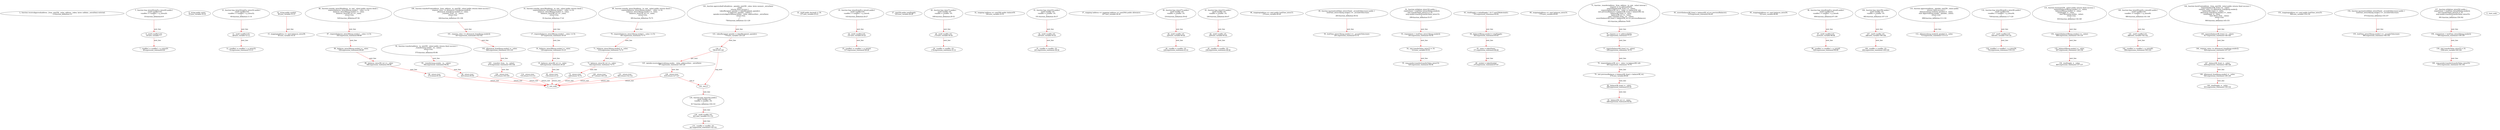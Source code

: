 digraph  {
13 [label="2_ function receiveApproval(address _from, uint256 _value, address _token, bytes calldata _extraData) external;\n13-function_definition-3-3", method="receiveApproval(address _from,uint256 _value,address _token,bytes calldata _extraData)", type_label=function_definition];
35 [label="5_ function bug_intou20(uint8 p_intou20) public{\n    uint8 vundflw1=0;\n    vundflw1 = vundflw1 + p_intou20;    \n}\n35-function_definition-6-9", method="bug_intou20(uint8 p_intou20)", type_label=function_definition];
43 [label="6_ uint8 vundflw1=0;\n43-new_variable-7-7", method="bug_intou20(uint8 p_intou20)", type_label=new_variable];
49 [label="7_ vundflw1 = vundflw1 + p_intou20;\n49-expression_statement-8-8", method="bug_intou20(uint8 p_intou20)", type_label=expression_statement];
55 [label="9_ string public name;\n55-new_variable-10-10", method="", type_label=new_variable];
60 [label="10_ function bug_intou32(uint8 p_intou32) public{\n    uint8 vundflw1=0;\n    vundflw1 = vundflw1 + p_intou32;    \n}\n60-function_definition-11-14", method="bug_intou32(uint8 p_intou32)", type_label=function_definition];
68 [label="11_ uint8 vundflw1=0;\n68-new_variable-12-12", method="bug_intou32(uint8 p_intou32)", type_label=new_variable];
74 [label="12_ vundflw1 = vundflw1 + p_intou32;\n74-expression_statement-13-13", method="bug_intou32(uint8 p_intou32)", type_label=expression_statement];
80 [label="14_ string public symbol;\n80-new_variable-15-15", method="", type_label=new_variable];
85 [label="15_ mapping(address => uint) balances_intou38;\n85-new_variable-16-16", method="", type_label=new_variable];
91 [label="16_ function transfer_intou38(address _to, uint _value) public returns (bool) {\n    require(balances_intou38[msg.sender] - _value >= 0);   \n    balances_intou38[msg.sender] -= _value;   \n    balances_intou38[_to] += _value;   \n    return true;\n  }\n91-function_definition-17-22", method="transfer_intou38(address _to,uint _value)", type_label=function_definition];
107 [label="17_ require(balances_intou38[msg.sender] - _value >= 0);\n107-expression_statement-18-18", method="transfer_intou38(address _to,uint _value)", type_label=expression_statement];
120 [label="18_ balances_intou38[msg.sender] -= _value;\n120-expression_statement-19-19", method="transfer_intou38(address _to,uint _value)", type_label=expression_statement];
128 [label="19_ balances_intou38[_to] += _value;\n128-expression_statement-20-20", method="transfer_intou38(address _to,uint _value)", type_label=expression_statement];
134 [label="20_ return true;\n134-return-21-21", method="transfer_intou38(address _to,uint _value)", type_label=return];
137 [label="22_ uint8 public decimals = 18;\n137-new_variable-23-23", method="", type_label=new_variable];
143 [label="23_ function bug_intou4(uint8 p_intou4) public{\n    uint8 vundflw1=0;\n    vundflw1 = vundflw1 + p_intou4;    \n}\n143-function_definition-24-27", method="bug_intou4(uint8 p_intou4)", type_label=function_definition];
151 [label="24_ uint8 vundflw1=0;\n151-new_variable-25-25", method="bug_intou4(uint8 p_intou4)", type_label=new_variable];
157 [label="25_ vundflw1 = vundflw1 + p_intou4;\n157-expression_statement-26-26", method="bug_intou4(uint8 p_intou4)", type_label=expression_statement];
163 [label="27_ uint256 public totalSupply;\n163-new_variable-28-28", method="", type_label=new_variable];
168 [label="28_ function bug_intou7() public{\n    uint8 vundflw =0;\n    vundflw = vundflw -10;    \n}\n168-function_definition-29-32", method="bug_intou7()", type_label=function_definition];
172 [label="29_ uint8 vundflw =0;\n172-new_variable-30-30", method="bug_intou7()", type_label=new_variable];
178 [label="30_ vundflw = vundflw -10;\n178-expression_statement-31-31", method="bug_intou7()", type_label=expression_statement];
184 [label="32_ mapping (address => uint256) public balanceOf;\n184-new_variable-33-33", method="", type_label=new_variable];
191 [label="33_ function bug_intou23() public{\n    uint8 vundflw =0;\n    vundflw = vundflw -10;    \n}\n191-function_definition-34-37", method="bug_intou23()", type_label=function_definition];
195 [label="34_ uint8 vundflw =0;\n195-new_variable-35-35", method="bug_intou23()", type_label=new_variable];
201 [label="35_ vundflw = vundflw -10;\n201-expression_statement-36-36", method="bug_intou23()", type_label=expression_statement];
207 [label="37_ mapping (address => mapping (address => uint256)) public allowance;\n207-new_variable-38-38", method="", type_label=new_variable];
216 [label="38_ function bug_intou27() public{\n    uint8 vundflw =0;\n    vundflw = vundflw -10;    \n}\n216-function_definition-39-42", method="bug_intou27()", type_label=function_definition];
220 [label="39_ uint8 vundflw =0;\n220-new_variable-40-40", method="bug_intou27()", type_label=new_variable];
226 [label="40_ vundflw = vundflw -10;\n226-expression_statement-41-41", method="bug_intou27()", type_label=expression_statement];
246 [label="43_ function bug_intou31() public{\n    uint8 vundflw =0;\n    vundflw = vundflw -10;    \n}\n246-function_definition-44-47", method="bug_intou31()", type_label=function_definition];
250 [label="44_ uint8 vundflw =0;\n250-new_variable-45-45", method="bug_intou31()", type_label=new_variable];
256 [label="45_ vundflw = vundflw -10;\n256-expression_statement-46-46", method="bug_intou31()", type_label=expression_statement];
276 [label="48_ mapping(address => uint) public lockTime_intou13;\n276-new_variable-49-49", method="", type_label=new_variable];
283 [label="49_ function increaseLockTime_intou13(uint _secondsToIncrease) public {\n        lockTime_intou13[msg.sender] += _secondsToIncrease;   \n    }\n283-function_definition-50-52", method="increaseLockTime_intou13(uint _secondsToIncrease)", type_label=function_definition];
291 [label="50_ lockTime_intou13[msg.sender] += _secondsToIncrease;\n291-expression_statement-51-51", method="increaseLockTime_intou13(uint _secondsToIncrease)", type_label=expression_statement];
299 [label="52_ function withdraw_intou13() public {\n        require(now > lockTime_intou13[msg.sender]);    \n        uint transferValue_intou13 = 10;           \n        msg.sender.transfer(transferValue_intou13);\n    }\n299-function_definition-53-57", method="withdraw_intou13()", type_label=function_definition];
303 [label="53_ require(now > lockTime_intou13[msg.sender]);\n303-expression_statement-54-54", method="withdraw_intou13()", type_label=expression_statement];
314 [label="54_ uint transferValue_intou13 = 10;\n314-new_variable-55-55", method="withdraw_intou13()", type_label=new_variable];
320 [label="55_ msg.sender.transfer(transferValue_intou13);\n320-expression_statement-56-56", method="withdraw_intou13()", type_label=expression_statement];
353 [label="63_ totalSupply = initialSupply * 10 ** uint256(decimals);\n353-expression_statement-64-64", method="", type_label=expression_statement];
363 [label="64_ balanceOf[msg.sender] = totalSupply;\n363-expression_statement-65-65", method="", type_label=expression_statement];
371 [label="65_ name = tokenName;\n371-expression_statement-66-66", method="", type_label=expression_statement];
375 [label="66_ symbol = tokenSymbol;\n375-expression_statement-67-67", method="", type_label=expression_statement];
379 [label="68_ mapping(address => uint) balances_intou14;\n379-new_variable-69-69", method="", type_label=new_variable];
385 [label="69_ function transfer_intou14(address _to, uint _value) public returns (bool) {\n    require(balances_intou14[msg.sender] - _value >= 0);   \n    balances_intou14[msg.sender] -= _value;   \n    balances_intou14[_to] += _value;   \n    return true;\n  }\n385-function_definition-70-75", method="transfer_intou14(address _to,uint _value)", type_label=function_definition];
401 [label="70_ require(balances_intou14[msg.sender] - _value >= 0);\n401-expression_statement-71-71", method="transfer_intou14(address _to,uint _value)", type_label=expression_statement];
414 [label="71_ balances_intou14[msg.sender] -= _value;\n414-expression_statement-72-72", method="transfer_intou14(address _to,uint _value)", type_label=expression_statement];
422 [label="72_ balances_intou14[_to] += _value;\n422-expression_statement-73-73", method="transfer_intou14(address _to,uint _value)", type_label=expression_statement];
428 [label="73_ return true;\n428-return-74-74", method="transfer_intou14(address _to,uint _value)", type_label=return];
431 [label="75_ function _transfer(address _from, address _to, uint _value) internal {\n        require(_to != address(0x0));\n        require(balanceOf[_from] >= _value);\n        require(balanceOf[_to] + _value >= balanceOf[_to]);\n        uint previousBalances = balanceOf[_from] + balanceOf[_to];\n        balanceOf[_from] -= _value;\n        balanceOf[_to] += _value;\n        emit Transfer(_from, _to, _value);\n        assert(balanceOf[_from] + balanceOf[_to] == previousBalances);\n    }\n431-function_definition-76-85", method="_transfer(address _from,address _to,uint _value)", type_label=function_definition];
447 [label="76_ require(_to != address(0x0));\n447-expression_statement-77-77", method="_transfer(address _from,address _to,uint _value)", type_label=expression_statement];
456 [label="77_ require(balanceOf[_from] >= _value);\n456-expression_statement-78-78", method="_transfer(address _from,address _to,uint _value)", type_label=expression_statement];
465 [label="78_ require(balanceOf[_to] + _value >= balanceOf[_to]);\n465-expression_statement-79-79", method="_transfer(address _from,address _to,uint _value)", type_label=expression_statement];
478 [label="79_ uint previousBalances = balanceOf[_from] + balanceOf[_to];\n478-new_variable-80-80", method="_transfer(address _from,address _to,uint _value)", type_label=new_variable];
490 [label="80_ balanceOf[_from] -= _value;\n490-expression_statement-81-81", method="_transfer(address _from,address _to,uint _value)", type_label=expression_statement];
496 [label="81_ balanceOf[_to] += _value;\n496-expression_statement-82-82", method="_transfer(address _from,address _to,uint _value)", type_label=expression_statement];
510 [label="83_ assert(balanceOf[_from] + balanceOf[_to] == previousBalances);\n510-expression_statement-84-84", method="_transfer(address _from,address _to,uint _value)", type_label=expression_statement];
523 [label="85_ mapping(address => uint) balances_intou30;\n523-new_variable-86-86", method="", type_label=new_variable];
529 [label="86_ function transfer_intou30(address _to, uint _value) public returns (bool) {\n    require(balances_intou30[msg.sender] - _value >= 0);   \n    balances_intou30[msg.sender] -= _value;   \n    balances_intou30[_to] += _value;   \n    return true;\n  }\n529-function_definition-87-92", method="transfer_intou30(address _to,uint _value)", type_label=function_definition];
545 [label="87_ require(balances_intou30[msg.sender] - _value >= 0);\n545-expression_statement-88-88", method="transfer_intou30(address _to,uint _value)", type_label=expression_statement];
558 [label="88_ balances_intou30[msg.sender] -= _value;\n558-expression_statement-89-89", method="transfer_intou30(address _to,uint _value)", type_label=expression_statement];
566 [label="89_ balances_intou30[_to] += _value;\n566-expression_statement-90-90", method="transfer_intou30(address _to,uint _value)", type_label=expression_statement];
572 [label="90_ return true;\n572-return-91-91", method="transfer_intou30(address _to,uint _value)", type_label=return];
575 [label="92_ function transfer(address _to, uint256 _value) public returns (bool success) {\n        _transfer(msg.sender, _to, _value);\n        return true;\n    }\n575-function_definition-93-96", method="transfer(address _to,uint256 _value)", type_label=function_definition];
592 [label="93_ _transfer(msg.sender, _to, _value);\n592-expression_statement-94-94", method="transfer(address _to,uint256 _value)", type_label=expression_statement];
603 [label="94_ return true;\n603-return-95-95", method="transfer(address _to,uint256 _value)", type_label=return];
606 [label="96_ function bug_intou8(uint8 p_intou8) public{\n    uint8 vundflw1=0;\n    vundflw1 = vundflw1 + p_intou8;    \n}\n606-function_definition-97-100", method="bug_intou8(uint8 p_intou8)", type_label=function_definition];
614 [label="97_ uint8 vundflw1=0;\n614-new_variable-98-98", method="bug_intou8(uint8 p_intou8)", type_label=new_variable];
620 [label="98_ vundflw1 = vundflw1 + p_intou8;\n620-expression_statement-99-99", method="bug_intou8(uint8 p_intou8)", type_label=expression_statement];
626 [label="100_ function transferFrom(address _from, address _to, uint256 _value) public returns (bool success) {\n        require(_value <= allowance[_from][msg.sender]);      \n        allowance[_from][msg.sender] -= _value;\n        _transfer(_from, _to, _value);\n        return true;\n    }\n626-function_definition-101-106", method="transferFrom(address _from,address _to,uint256 _value)", type_label=function_definition];
647 [label="101_ require(_value <= allowance[_from][msg.sender]);\n647-expression_statement-102-102", method="transferFrom(address _from,address _to,uint256 _value)", type_label=expression_statement];
660 [label="102_ allowance[_from][msg.sender] -= _value;\n660-expression_statement-103-103", method="transferFrom(address _from,address _to,uint256 _value)", type_label=expression_statement];
670 [label="103_ _transfer(_from, _to, _value);\n670-expression_statement-104-104", method="transferFrom(address _from,address _to,uint256 _value)", type_label=expression_statement];
679 [label="104_ return true;\n679-return-105-105", method="transferFrom(address _from,address _to,uint256 _value)", type_label=return];
682 [label="106_ function bug_intou39() public{\n    uint8 vundflw =0;\n    vundflw = vundflw -10;    \n}\n682-function_definition-107-110", method="bug_intou39()", type_label=function_definition];
686 [label="107_ uint8 vundflw =0;\n686-new_variable-108-108", method="bug_intou39()", type_label=new_variable];
692 [label="108_ vundflw = vundflw -10;\n692-expression_statement-109-109", method="bug_intou39()", type_label=expression_statement];
698 [label="110_ function approve(address _spender, uint256 _value) public\n        returns (bool success) {\n        allowance[msg.sender][_spender] = _value;\n        emit Approval(msg.sender, _spender, _value);\n        return true;\n    }\n698-function_definition-111-116", method="approve(address _spender,uint256 _value)", type_label=function_definition];
715 [label="112_ allowance[msg.sender][_spender] = _value;\n715-expression_statement-113-113", method="approve(address _spender,uint256 _value)", type_label=expression_statement];
735 [label="114_ return true;\n735-return-115-115", method="approve(address _spender,uint256 _value)", type_label=return];
738 [label="116_ function bug_intou36(uint8 p_intou36) public{\n    uint8 vundflw1=0;\n    vundflw1 = vundflw1 + p_intou36;    \n}\n738-function_definition-117-120", method="bug_intou36(uint8 p_intou36)", type_label=function_definition];
746 [label="117_ uint8 vundflw1=0;\n746-new_variable-118-118", method="bug_intou36(uint8 p_intou36)", type_label=new_variable];
752 [label="118_ vundflw1 = vundflw1 + p_intou36;\n752-expression_statement-119-119", method="bug_intou36(uint8 p_intou36)", type_label=expression_statement];
758 [label="120_ function approveAndCall(address _spender, uint256 _value, bytes memory _extraData)\n        public\n        returns (bool success) {\n        tokenRecipient spender = tokenRecipient(_spender);\n        if (approve(_spender, _value)) {\n            spender.receiveApproval(msg.sender, _value, address(this), _extraData);\n            return true;\n        }\n    }\n758-function_definition-121-129", method="approveAndCall(address _spender,uint256 _value,bytes memory _extraData)", type_label=function_definition];
779 [label="123_ tokenRecipient spender = tokenRecipient(_spender);\n779-new_variable-124-124", method="approveAndCall(address _spender,uint256 _value,bytes memory _extraData)", type_label=new_variable];
789 [label="124_ if\n789-if-125-128", method="approveAndCall(address _spender,uint256 _value,bytes memory _extraData)", type_label=if];
1805 [label="124_ end_if", method="approveAndCall(address _spender,uint256 _value,bytes memory _extraData)", type_label=end_if];
797 [label="125_ spender.receiveApproval(msg.sender, _value, address(this), _extraData);\n797-expression_statement-126-126", method="approveAndCall(address _spender,uint256 _value,bytes memory _extraData)", type_label=expression_statement];
814 [label="126_ return true;\n814-return-127-127", method="approveAndCall(address _spender,uint256 _value,bytes memory _extraData)", type_label=return];
817 [label="129_ function bug_intou35() public{\n    uint8 vundflw =0;\n    vundflw = vundflw -10;    \n}\n817-function_definition-130-133", method="bug_intou35()", type_label=function_definition];
821 [label="130_ uint8 vundflw =0;\n821-new_variable-131-131", method="bug_intou35()", type_label=new_variable];
827 [label="131_ vundflw = vundflw -10;\n827-expression_statement-132-132", method="bug_intou35()", type_label=expression_statement];
833 [label="133_ function burn(uint256 _value) public returns (bool success) {\n        require(balanceOf[msg.sender] >= _value);    \n        balanceOf[msg.sender] -= _value;             \n        totalSupply -= _value;                       \n        emit Burn(msg.sender, _value);\n        return true;\n    }\n833-function_definition-134-140", method="burn(uint256 _value)", type_label=function_definition];
846 [label="134_ require(balanceOf[msg.sender] >= _value);\n846-expression_statement-135-135", method="burn(uint256 _value)", type_label=expression_statement];
857 [label="135_ balanceOf[msg.sender] -= _value;\n857-expression_statement-136-136", method="burn(uint256 _value)", type_label=expression_statement];
865 [label="136_ totalSupply -= _value;\n865-expression_statement-137-137", method="burn(uint256 _value)", type_label=expression_statement];
877 [label="138_ return true;\n877-return-139-139", method="burn(uint256 _value)", type_label=return];
880 [label="140_ function bug_intou40(uint8 p_intou40) public{\n    uint8 vundflw1=0;\n    vundflw1 = vundflw1 + p_intou40;    \n}\n880-function_definition-141-144", method="bug_intou40(uint8 p_intou40)", type_label=function_definition];
888 [label="141_ uint8 vundflw1=0;\n888-new_variable-142-142", method="bug_intou40(uint8 p_intou40)", type_label=new_variable];
894 [label="142_ vundflw1 = vundflw1 + p_intou40;\n894-expression_statement-143-143", method="bug_intou40(uint8 p_intou40)", type_label=expression_statement];
900 [label="144_ function burnFrom(address _from, uint256 _value) public returns (bool success) {\n        require(balanceOf[_from] >= _value);                 \n        require(_value <= allowance[_from][msg.sender]);     \n        balanceOf[_from] -= _value;                          \n        allowance[_from][msg.sender] -= _value;              \n        totalSupply -= _value;                               \n        emit Burn(_from, _value);\n        return true;\n    }\n900-function_definition-145-153", method="burnFrom(address _from,uint256 _value)", type_label=function_definition];
917 [label="145_ require(balanceOf[_from] >= _value);\n917-expression_statement-146-146", method="burnFrom(address _from,uint256 _value)", type_label=expression_statement];
926 [label="146_ require(_value <= allowance[_from][msg.sender]);\n926-expression_statement-147-147", method="burnFrom(address _from,uint256 _value)", type_label=expression_statement];
939 [label="147_ balanceOf[_from] -= _value;\n939-expression_statement-148-148", method="burnFrom(address _from,uint256 _value)", type_label=expression_statement];
945 [label="148_ allowance[_from][msg.sender] -= _value;\n945-expression_statement-149-149", method="burnFrom(address _from,uint256 _value)", type_label=expression_statement];
955 [label="149_ totalSupply -= _value;\n955-expression_statement-150-150", method="burnFrom(address _from,uint256 _value)", type_label=expression_statement];
965 [label="151_ return true;\n965-return-152-152", method="burnFrom(address _from,uint256 _value)", type_label=return];
968 [label="153_ mapping(address => uint) public lockTime_intou33;\n968-new_variable-154-154", method="", type_label=new_variable];
975 [label="154_ function increaseLockTime_intou33(uint _secondsToIncrease) public {\n        lockTime_intou33[msg.sender] += _secondsToIncrease;   \n    }\n975-function_definition-155-157", method="increaseLockTime_intou33(uint _secondsToIncrease)", type_label=function_definition];
983 [label="155_ lockTime_intou33[msg.sender] += _secondsToIncrease;\n983-expression_statement-156-156", method="increaseLockTime_intou33(uint _secondsToIncrease)", type_label=expression_statement];
991 [label="157_ function withdraw_intou33() public {\n        require(now > lockTime_intou33[msg.sender]);    \n        uint transferValue_intou33 = 10;           \n        msg.sender.transfer(transferValue_intou33);\n    }\n991-function_definition-158-162", method="withdraw_intou33()", type_label=function_definition];
995 [label="158_ require(now > lockTime_intou33[msg.sender]);\n995-expression_statement-159-159", method="withdraw_intou33()", type_label=expression_statement];
1006 [label="159_ uint transferValue_intou33 = 10;\n1006-new_variable-160-160", method="withdraw_intou33()", type_label=new_variable];
1012 [label="160_ msg.sender.transfer(transferValue_intou33);\n1012-expression_statement-161-161", method="withdraw_intou33()", type_label=expression_statement];
1 [label="0_ start_node", method="", type_label=start];
2 [label="0_ exit_node", method="", type_label=exit];
35 -> 43  [color=red, controlflow_type=next_line, edge_type=CFG_edge, key=0, label=next_line];
43 -> 49  [color=red, controlflow_type=next_line, edge_type=CFG_edge, key=0, label=next_line];
60 -> 68  [color=red, controlflow_type=next_line, edge_type=CFG_edge, key=0, label=next_line];
68 -> 74  [color=red, controlflow_type=next_line, edge_type=CFG_edge, key=0, label=next_line];
80 -> 85  [color=red, controlflow_type=next_line, edge_type=CFG_edge, key=0, label=next_line];
91 -> 107  [color=red, controlflow_type=next_line, edge_type=CFG_edge, key=0, label=next_line];
107 -> 120  [color=red, controlflow_type=next_line, edge_type=CFG_edge, key=0, label=next_line];
120 -> 128  [color=red, controlflow_type=next_line, edge_type=CFG_edge, key=0, label=next_line];
128 -> 134  [color=red, controlflow_type=next_line, edge_type=CFG_edge, key=0, label=next_line];
134 -> 2  [color=red, controlflow_type=return_exit, edge_type=CFG_edge, key=0, label=return_exit];
143 -> 151  [color=red, controlflow_type=next_line, edge_type=CFG_edge, key=0, label=next_line];
151 -> 157  [color=red, controlflow_type=next_line, edge_type=CFG_edge, key=0, label=next_line];
168 -> 172  [color=red, controlflow_type=next_line, edge_type=CFG_edge, key=0, label=next_line];
172 -> 178  [color=red, controlflow_type=next_line, edge_type=CFG_edge, key=0, label=next_line];
191 -> 195  [color=red, controlflow_type=next_line, edge_type=CFG_edge, key=0, label=next_line];
195 -> 201  [color=red, controlflow_type=next_line, edge_type=CFG_edge, key=0, label=next_line];
216 -> 220  [color=red, controlflow_type=next_line, edge_type=CFG_edge, key=0, label=next_line];
220 -> 226  [color=red, controlflow_type=next_line, edge_type=CFG_edge, key=0, label=next_line];
246 -> 250  [color=red, controlflow_type=next_line, edge_type=CFG_edge, key=0, label=next_line];
250 -> 256  [color=red, controlflow_type=next_line, edge_type=CFG_edge, key=0, label=next_line];
283 -> 291  [color=red, controlflow_type=next_line, edge_type=CFG_edge, key=0, label=next_line];
299 -> 303  [color=red, controlflow_type=next_line, edge_type=CFG_edge, key=0, label=next_line];
303 -> 314  [color=red, controlflow_type=next_line, edge_type=CFG_edge, key=0, label=next_line];
314 -> 320  [color=red, controlflow_type=next_line, edge_type=CFG_edge, key=0, label=next_line];
353 -> 363  [color=red, controlflow_type=next_line, edge_type=CFG_edge, key=0, label=next_line];
363 -> 371  [color=red, controlflow_type=next_line, edge_type=CFG_edge, key=0, label=next_line];
371 -> 375  [color=red, controlflow_type=next_line, edge_type=CFG_edge, key=0, label=next_line];
385 -> 401  [color=red, controlflow_type=next_line, edge_type=CFG_edge, key=0, label=next_line];
401 -> 414  [color=red, controlflow_type=next_line, edge_type=CFG_edge, key=0, label=next_line];
414 -> 422  [color=red, controlflow_type=next_line, edge_type=CFG_edge, key=0, label=next_line];
422 -> 428  [color=red, controlflow_type=next_line, edge_type=CFG_edge, key=0, label=next_line];
428 -> 2  [color=red, controlflow_type=return_exit, edge_type=CFG_edge, key=0, label=return_exit];
431 -> 447  [color=red, controlflow_type=next_line, edge_type=CFG_edge, key=0, label=next_line];
447 -> 456  [color=red, controlflow_type=next_line, edge_type=CFG_edge, key=0, label=next_line];
456 -> 465  [color=red, controlflow_type=next_line, edge_type=CFG_edge, key=0, label=next_line];
465 -> 478  [color=red, controlflow_type=next_line, edge_type=CFG_edge, key=0, label=next_line];
478 -> 490  [color=red, controlflow_type=next_line, edge_type=CFG_edge, key=0, label=next_line];
490 -> 496  [color=red, controlflow_type=next_line, edge_type=CFG_edge, key=0, label=next_line];
529 -> 545  [color=red, controlflow_type=next_line, edge_type=CFG_edge, key=0, label=next_line];
545 -> 558  [color=red, controlflow_type=next_line, edge_type=CFG_edge, key=0, label=next_line];
558 -> 566  [color=red, controlflow_type=next_line, edge_type=CFG_edge, key=0, label=next_line];
566 -> 572  [color=red, controlflow_type=next_line, edge_type=CFG_edge, key=0, label=next_line];
572 -> 2  [color=red, controlflow_type=return_exit, edge_type=CFG_edge, key=0, label=return_exit];
575 -> 592  [color=red, controlflow_type=next_line, edge_type=CFG_edge, key=0, label=next_line];
592 -> 603  [color=red, controlflow_type=next_line, edge_type=CFG_edge, key=0, label=next_line];
603 -> 2  [color=red, controlflow_type=return_exit, edge_type=CFG_edge, key=0, label=return_exit];
606 -> 614  [color=red, controlflow_type=next_line, edge_type=CFG_edge, key=0, label=next_line];
614 -> 620  [color=red, controlflow_type=next_line, edge_type=CFG_edge, key=0, label=next_line];
626 -> 647  [color=red, controlflow_type=next_line, edge_type=CFG_edge, key=0, label=next_line];
647 -> 660  [color=red, controlflow_type=next_line, edge_type=CFG_edge, key=0, label=next_line];
660 -> 670  [color=red, controlflow_type=next_line, edge_type=CFG_edge, key=0, label=next_line];
670 -> 679  [color=red, controlflow_type=next_line, edge_type=CFG_edge, key=0, label=next_line];
679 -> 2  [color=red, controlflow_type=return_exit, edge_type=CFG_edge, key=0, label=return_exit];
682 -> 686  [color=red, controlflow_type=next_line, edge_type=CFG_edge, key=0, label=next_line];
686 -> 692  [color=red, controlflow_type=next_line, edge_type=CFG_edge, key=0, label=next_line];
698 -> 715  [color=red, controlflow_type=next_line, edge_type=CFG_edge, key=0, label=next_line];
735 -> 2  [color=red, controlflow_type=return_exit, edge_type=CFG_edge, key=0, label=return_exit];
738 -> 746  [color=red, controlflow_type=next_line, edge_type=CFG_edge, key=0, label=next_line];
746 -> 752  [color=red, controlflow_type=next_line, edge_type=CFG_edge, key=0, label=next_line];
758 -> 779  [color=red, controlflow_type=next_line, edge_type=CFG_edge, key=0, label=next_line];
779 -> 789  [color=red, controlflow_type=next_line, edge_type=CFG_edge, key=0, label=next_line];
789 -> 797  [color=red, controlflow_type=pos_next, edge_type=CFG_edge, key=0, label=pos_next];
789 -> 1805  [color=red, controlflow_type=neg_next, edge_type=CFG_edge, key=0, label=neg_next];
1805 -> 817  [color=red, controlflow_type=next_line, edge_type=CFG_edge, key=0, label=next_line];
797 -> 814  [color=red, controlflow_type=next_line, edge_type=CFG_edge, key=0, label=next_line];
814 -> 1805  [color=red, controlflow_type=end_if, edge_type=CFG_edge, key=0, label=end_if];
814 -> 2  [color=red, controlflow_type=return_exit, edge_type=CFG_edge, key=0, label=return_exit];
817 -> 821  [color=red, controlflow_type=next_line, edge_type=CFG_edge, key=0, label=next_line];
821 -> 827  [color=red, controlflow_type=next_line, edge_type=CFG_edge, key=0, label=next_line];
833 -> 846  [color=red, controlflow_type=next_line, edge_type=CFG_edge, key=0, label=next_line];
846 -> 857  [color=red, controlflow_type=next_line, edge_type=CFG_edge, key=0, label=next_line];
857 -> 865  [color=red, controlflow_type=next_line, edge_type=CFG_edge, key=0, label=next_line];
877 -> 2  [color=red, controlflow_type=return_exit, edge_type=CFG_edge, key=0, label=return_exit];
880 -> 888  [color=red, controlflow_type=next_line, edge_type=CFG_edge, key=0, label=next_line];
888 -> 894  [color=red, controlflow_type=next_line, edge_type=CFG_edge, key=0, label=next_line];
900 -> 917  [color=red, controlflow_type=next_line, edge_type=CFG_edge, key=0, label=next_line];
917 -> 926  [color=red, controlflow_type=next_line, edge_type=CFG_edge, key=0, label=next_line];
926 -> 939  [color=red, controlflow_type=next_line, edge_type=CFG_edge, key=0, label=next_line];
939 -> 945  [color=red, controlflow_type=next_line, edge_type=CFG_edge, key=0, label=next_line];
945 -> 955  [color=red, controlflow_type=next_line, edge_type=CFG_edge, key=0, label=next_line];
965 -> 2  [color=red, controlflow_type=return_exit, edge_type=CFG_edge, key=0, label=return_exit];
975 -> 983  [color=red, controlflow_type=next_line, edge_type=CFG_edge, key=0, label=next_line];
991 -> 995  [color=red, controlflow_type=next_line, edge_type=CFG_edge, key=0, label=next_line];
995 -> 1006  [color=red, controlflow_type=next_line, edge_type=CFG_edge, key=0, label=next_line];
1006 -> 1012  [color=red, controlflow_type=next_line, edge_type=CFG_edge, key=0, label=next_line];
}
